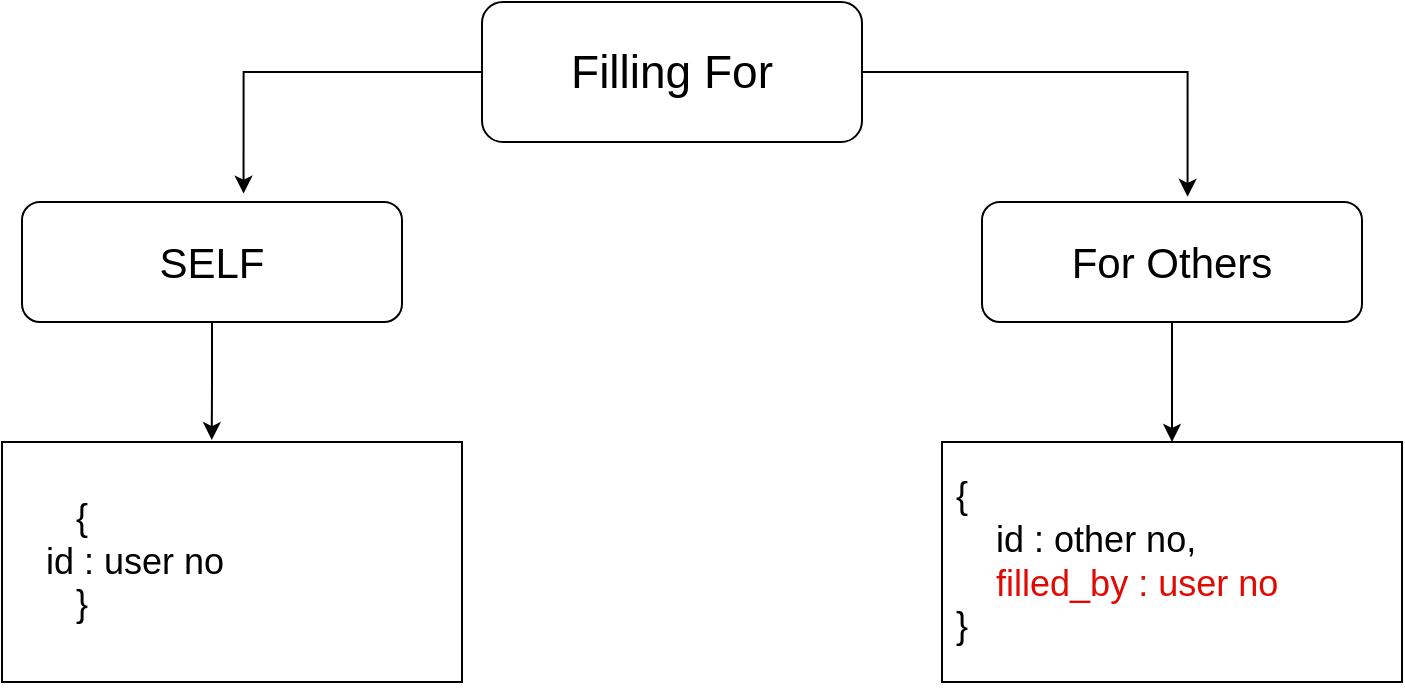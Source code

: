 <mxfile version="15.1.2" type="github">
  <diagram id="hgCmkIEfR-vc27P5w_Ru" name="Page-1">
    <mxGraphModel dx="1038" dy="617" grid="1" gridSize="10" guides="1" tooltips="1" connect="1" arrows="1" fold="1" page="1" pageScale="1" pageWidth="827" pageHeight="1169" math="0" shadow="0">
      <root>
        <mxCell id="0" />
        <mxCell id="1" parent="0" />
        <mxCell id="TFDhoGiQngdaoRP3eJ9b-5" style="edgeStyle=orthogonalEdgeStyle;rounded=0;orthogonalLoop=1;jettySize=auto;html=1;entryX=0.583;entryY=-0.07;entryDx=0;entryDy=0;entryPerimeter=0;" edge="1" parent="1" source="TFDhoGiQngdaoRP3eJ9b-1" target="TFDhoGiQngdaoRP3eJ9b-2">
          <mxGeometry relative="1" as="geometry" />
        </mxCell>
        <mxCell id="TFDhoGiQngdaoRP3eJ9b-6" style="edgeStyle=orthogonalEdgeStyle;rounded=0;orthogonalLoop=1;jettySize=auto;html=1;entryX=0.541;entryY=-0.043;entryDx=0;entryDy=0;entryPerimeter=0;" edge="1" parent="1" source="TFDhoGiQngdaoRP3eJ9b-1" target="TFDhoGiQngdaoRP3eJ9b-3">
          <mxGeometry relative="1" as="geometry" />
        </mxCell>
        <mxCell id="TFDhoGiQngdaoRP3eJ9b-1" value="&lt;font style=&quot;font-size: 23px&quot;&gt;Filling For&lt;/font&gt;" style="rounded=1;whiteSpace=wrap;html=1;" vertex="1" parent="1">
          <mxGeometry x="330" y="50" width="190" height="70" as="geometry" />
        </mxCell>
        <mxCell id="TFDhoGiQngdaoRP3eJ9b-10" style="edgeStyle=orthogonalEdgeStyle;rounded=0;orthogonalLoop=1;jettySize=auto;html=1;entryX=0.456;entryY=-0.008;entryDx=0;entryDy=0;entryPerimeter=0;" edge="1" parent="1" source="TFDhoGiQngdaoRP3eJ9b-2" target="TFDhoGiQngdaoRP3eJ9b-7">
          <mxGeometry relative="1" as="geometry" />
        </mxCell>
        <mxCell id="TFDhoGiQngdaoRP3eJ9b-2" value="&lt;font style=&quot;font-size: 21px&quot;&gt;SELF&lt;/font&gt;" style="rounded=1;whiteSpace=wrap;html=1;" vertex="1" parent="1">
          <mxGeometry x="100" y="150" width="190" height="60" as="geometry" />
        </mxCell>
        <mxCell id="TFDhoGiQngdaoRP3eJ9b-12" style="edgeStyle=orthogonalEdgeStyle;rounded=0;orthogonalLoop=1;jettySize=auto;html=1;entryX=0.5;entryY=0;entryDx=0;entryDy=0;" edge="1" parent="1" source="TFDhoGiQngdaoRP3eJ9b-3" target="TFDhoGiQngdaoRP3eJ9b-11">
          <mxGeometry relative="1" as="geometry" />
        </mxCell>
        <mxCell id="TFDhoGiQngdaoRP3eJ9b-3" value="&lt;font style=&quot;font-size: 21px&quot;&gt;For Others&lt;/font&gt;" style="rounded=1;whiteSpace=wrap;html=1;" vertex="1" parent="1">
          <mxGeometry x="580" y="150" width="190" height="60" as="geometry" />
        </mxCell>
        <mxCell id="TFDhoGiQngdaoRP3eJ9b-7" value="&lt;font style=&quot;font-size: 18px&quot;&gt;&amp;nbsp; &amp;nbsp; &amp;nbsp; &amp;nbsp;{ &lt;br&gt;&lt;span style=&quot;white-space: pre&quot;&gt;	&lt;/span&gt;&amp;nbsp; &amp;nbsp;id : user no&lt;br&gt;&amp;nbsp; &amp;nbsp; &amp;nbsp; &amp;nbsp;}&lt;br&gt;&lt;/font&gt;" style="rounded=0;whiteSpace=wrap;html=1;align=left;" vertex="1" parent="1">
          <mxGeometry x="90" y="270" width="230" height="120" as="geometry" />
        </mxCell>
        <mxCell id="TFDhoGiQngdaoRP3eJ9b-11" value="&lt;font style=&quot;font-size: 18px&quot;&gt;&amp;nbsp; &amp;nbsp; &amp;nbsp; &amp;nbsp;&lt;br&gt;&lt;span style=&quot;white-space: pre&quot;&gt;	&lt;/span&gt;{ &lt;br&gt;&lt;span style=&quot;white-space: pre&quot;&gt;	&lt;/span&gt;&amp;nbsp; &amp;nbsp; id : other no,&lt;br&gt;&lt;span style=&quot;white-space: pre&quot;&gt;	&lt;/span&gt;&amp;nbsp; &amp;nbsp; &lt;font color=&quot;#e00a02&quot;&gt;filled_by : user no&lt;/font&gt;&lt;br&gt;&lt;span style=&quot;white-space: pre&quot;&gt;	&lt;/span&gt;}&lt;br&gt;&lt;br&gt;&lt;/font&gt;" style="rounded=0;whiteSpace=wrap;html=1;align=left;" vertex="1" parent="1">
          <mxGeometry x="560" y="270" width="230" height="120" as="geometry" />
        </mxCell>
      </root>
    </mxGraphModel>
  </diagram>
</mxfile>
